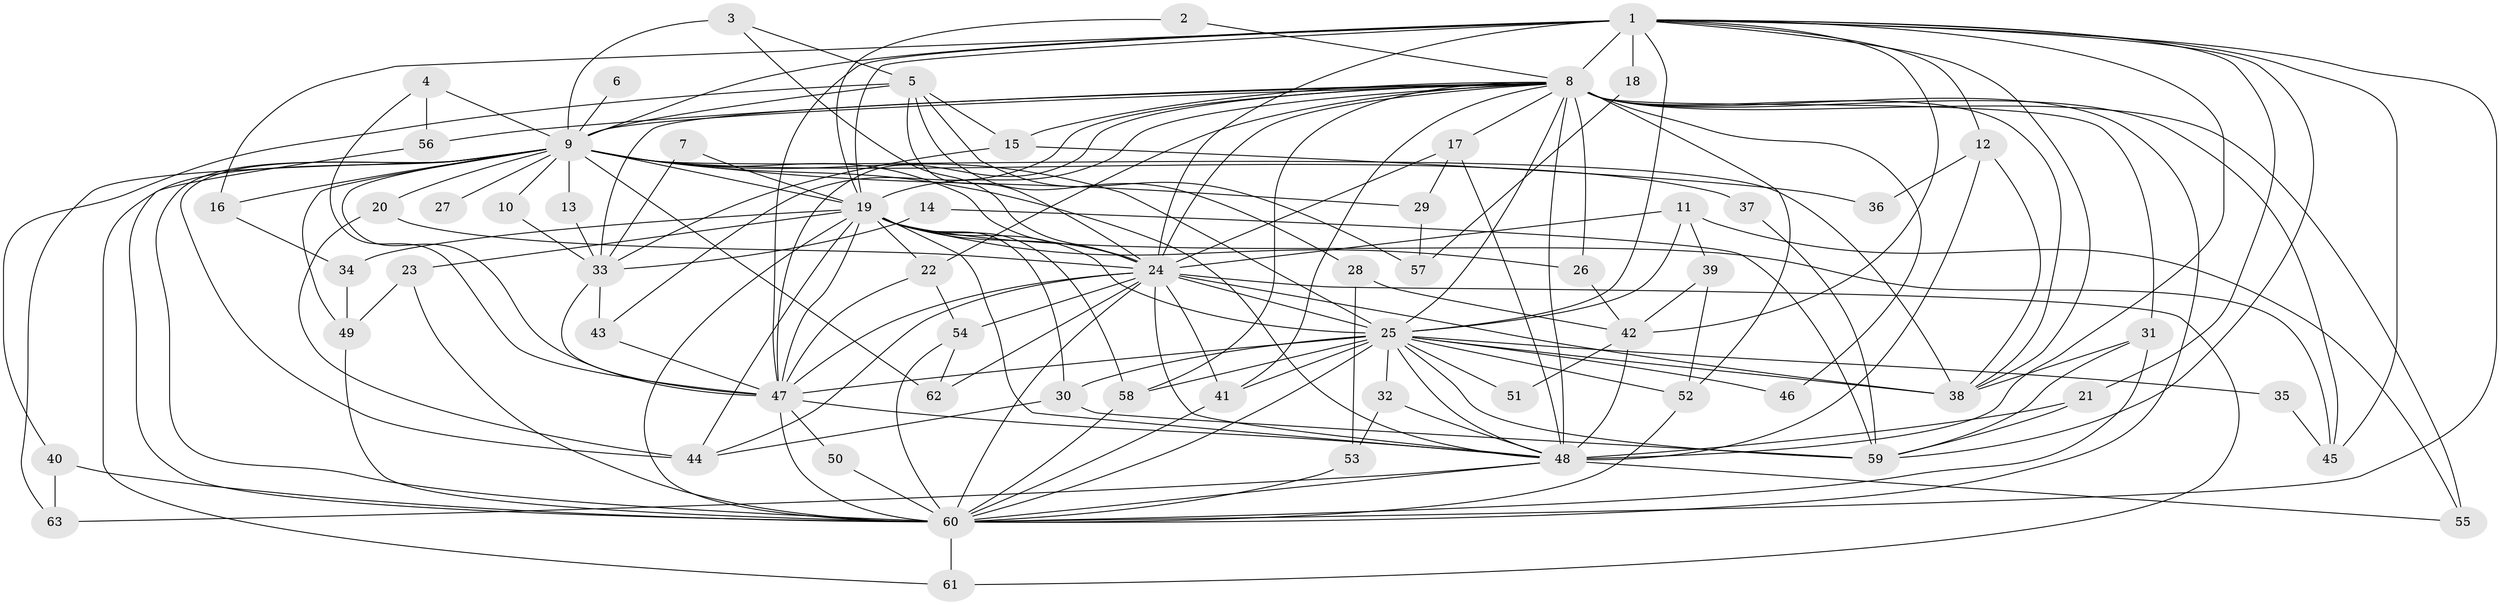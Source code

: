 // original degree distribution, {22: 0.007936507936507936, 28: 0.007936507936507936, 16: 0.007936507936507936, 14: 0.007936507936507936, 23: 0.007936507936507936, 24: 0.015873015873015872, 30: 0.007936507936507936, 31: 0.007936507936507936, 17: 0.007936507936507936, 7: 0.031746031746031744, 3: 0.21428571428571427, 4: 0.11904761904761904, 2: 0.5238095238095238, 9: 0.007936507936507936, 5: 0.023809523809523808}
// Generated by graph-tools (version 1.1) at 2025/01/03/09/25 03:01:13]
// undirected, 63 vertices, 175 edges
graph export_dot {
graph [start="1"]
  node [color=gray90,style=filled];
  1;
  2;
  3;
  4;
  5;
  6;
  7;
  8;
  9;
  10;
  11;
  12;
  13;
  14;
  15;
  16;
  17;
  18;
  19;
  20;
  21;
  22;
  23;
  24;
  25;
  26;
  27;
  28;
  29;
  30;
  31;
  32;
  33;
  34;
  35;
  36;
  37;
  38;
  39;
  40;
  41;
  42;
  43;
  44;
  45;
  46;
  47;
  48;
  49;
  50;
  51;
  52;
  53;
  54;
  55;
  56;
  57;
  58;
  59;
  60;
  61;
  62;
  63;
  1 -- 8 [weight=3.0];
  1 -- 9 [weight=2.0];
  1 -- 12 [weight=1.0];
  1 -- 16 [weight=1.0];
  1 -- 18 [weight=2.0];
  1 -- 19 [weight=2.0];
  1 -- 21 [weight=1.0];
  1 -- 24 [weight=3.0];
  1 -- 25 [weight=2.0];
  1 -- 38 [weight=1.0];
  1 -- 42 [weight=1.0];
  1 -- 45 [weight=1.0];
  1 -- 47 [weight=2.0];
  1 -- 48 [weight=3.0];
  1 -- 59 [weight=1.0];
  1 -- 60 [weight=2.0];
  2 -- 8 [weight=1.0];
  2 -- 19 [weight=1.0];
  3 -- 5 [weight=1.0];
  3 -- 9 [weight=1.0];
  3 -- 24 [weight=2.0];
  4 -- 9 [weight=1.0];
  4 -- 47 [weight=1.0];
  4 -- 56 [weight=1.0];
  5 -- 9 [weight=1.0];
  5 -- 15 [weight=1.0];
  5 -- 24 [weight=1.0];
  5 -- 28 [weight=1.0];
  5 -- 40 [weight=1.0];
  5 -- 57 [weight=1.0];
  6 -- 9 [weight=1.0];
  7 -- 19 [weight=1.0];
  7 -- 33 [weight=1.0];
  8 -- 9 [weight=1.0];
  8 -- 15 [weight=1.0];
  8 -- 17 [weight=1.0];
  8 -- 19 [weight=2.0];
  8 -- 22 [weight=1.0];
  8 -- 24 [weight=1.0];
  8 -- 25 [weight=1.0];
  8 -- 26 [weight=1.0];
  8 -- 31 [weight=1.0];
  8 -- 33 [weight=1.0];
  8 -- 38 [weight=1.0];
  8 -- 41 [weight=1.0];
  8 -- 43 [weight=1.0];
  8 -- 45 [weight=1.0];
  8 -- 46 [weight=3.0];
  8 -- 47 [weight=1.0];
  8 -- 48 [weight=3.0];
  8 -- 52 [weight=1.0];
  8 -- 55 [weight=2.0];
  8 -- 56 [weight=1.0];
  8 -- 58 [weight=1.0];
  8 -- 60 [weight=1.0];
  9 -- 10 [weight=1.0];
  9 -- 13 [weight=1.0];
  9 -- 16 [weight=2.0];
  9 -- 19 [weight=1.0];
  9 -- 20 [weight=1.0];
  9 -- 24 [weight=1.0];
  9 -- 25 [weight=1.0];
  9 -- 27 [weight=1.0];
  9 -- 29 [weight=1.0];
  9 -- 37 [weight=2.0];
  9 -- 38 [weight=1.0];
  9 -- 44 [weight=1.0];
  9 -- 47 [weight=1.0];
  9 -- 48 [weight=1.0];
  9 -- 49 [weight=1.0];
  9 -- 60 [weight=1.0];
  9 -- 61 [weight=1.0];
  9 -- 62 [weight=1.0];
  9 -- 63 [weight=1.0];
  10 -- 33 [weight=1.0];
  11 -- 24 [weight=1.0];
  11 -- 25 [weight=1.0];
  11 -- 39 [weight=1.0];
  11 -- 55 [weight=1.0];
  12 -- 36 [weight=1.0];
  12 -- 38 [weight=1.0];
  12 -- 48 [weight=1.0];
  13 -- 33 [weight=1.0];
  14 -- 33 [weight=1.0];
  14 -- 59 [weight=1.0];
  15 -- 33 [weight=1.0];
  15 -- 36 [weight=1.0];
  16 -- 34 [weight=1.0];
  17 -- 24 [weight=1.0];
  17 -- 29 [weight=1.0];
  17 -- 48 [weight=1.0];
  18 -- 57 [weight=1.0];
  19 -- 22 [weight=1.0];
  19 -- 23 [weight=1.0];
  19 -- 24 [weight=1.0];
  19 -- 25 [weight=3.0];
  19 -- 26 [weight=1.0];
  19 -- 30 [weight=2.0];
  19 -- 34 [weight=1.0];
  19 -- 44 [weight=1.0];
  19 -- 45 [weight=2.0];
  19 -- 47 [weight=2.0];
  19 -- 48 [weight=2.0];
  19 -- 58 [weight=1.0];
  19 -- 60 [weight=3.0];
  20 -- 24 [weight=1.0];
  20 -- 44 [weight=1.0];
  21 -- 48 [weight=1.0];
  21 -- 59 [weight=1.0];
  22 -- 47 [weight=1.0];
  22 -- 54 [weight=1.0];
  23 -- 49 [weight=1.0];
  23 -- 60 [weight=1.0];
  24 -- 25 [weight=1.0];
  24 -- 38 [weight=1.0];
  24 -- 41 [weight=1.0];
  24 -- 44 [weight=1.0];
  24 -- 47 [weight=1.0];
  24 -- 48 [weight=1.0];
  24 -- 54 [weight=1.0];
  24 -- 60 [weight=1.0];
  24 -- 61 [weight=1.0];
  24 -- 62 [weight=1.0];
  25 -- 30 [weight=1.0];
  25 -- 32 [weight=1.0];
  25 -- 35 [weight=1.0];
  25 -- 38 [weight=1.0];
  25 -- 41 [weight=2.0];
  25 -- 46 [weight=1.0];
  25 -- 47 [weight=1.0];
  25 -- 48 [weight=1.0];
  25 -- 51 [weight=1.0];
  25 -- 52 [weight=1.0];
  25 -- 58 [weight=1.0];
  25 -- 59 [weight=1.0];
  25 -- 60 [weight=1.0];
  26 -- 42 [weight=1.0];
  28 -- 42 [weight=1.0];
  28 -- 53 [weight=1.0];
  29 -- 57 [weight=1.0];
  30 -- 44 [weight=1.0];
  30 -- 59 [weight=1.0];
  31 -- 38 [weight=1.0];
  31 -- 59 [weight=1.0];
  31 -- 60 [weight=1.0];
  32 -- 48 [weight=2.0];
  32 -- 53 [weight=1.0];
  33 -- 43 [weight=1.0];
  33 -- 47 [weight=1.0];
  34 -- 49 [weight=1.0];
  35 -- 45 [weight=1.0];
  37 -- 59 [weight=1.0];
  39 -- 42 [weight=1.0];
  39 -- 52 [weight=1.0];
  40 -- 60 [weight=1.0];
  40 -- 63 [weight=1.0];
  41 -- 60 [weight=1.0];
  42 -- 48 [weight=2.0];
  42 -- 51 [weight=1.0];
  43 -- 47 [weight=1.0];
  47 -- 48 [weight=2.0];
  47 -- 50 [weight=1.0];
  47 -- 60 [weight=1.0];
  48 -- 55 [weight=1.0];
  48 -- 60 [weight=1.0];
  48 -- 63 [weight=1.0];
  49 -- 60 [weight=1.0];
  50 -- 60 [weight=1.0];
  52 -- 60 [weight=1.0];
  53 -- 60 [weight=1.0];
  54 -- 60 [weight=1.0];
  54 -- 62 [weight=1.0];
  56 -- 60 [weight=1.0];
  58 -- 60 [weight=1.0];
  60 -- 61 [weight=1.0];
}
